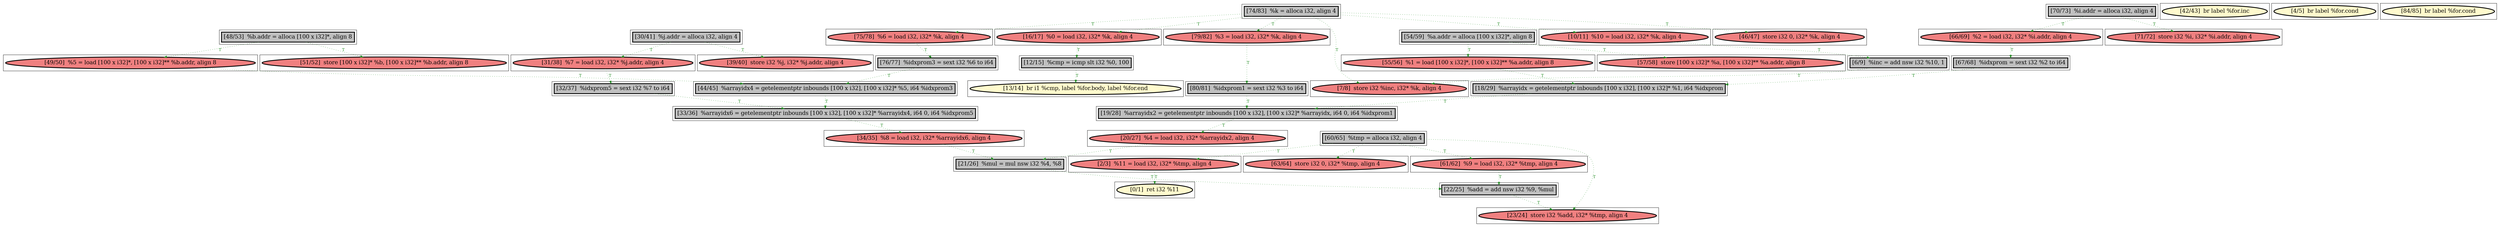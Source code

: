 
digraph G {



node208->node214 [style=dotted,color=forestgreen,label="T",fontcolor=forestgreen ]
node198->node203 [style=dotted,color=forestgreen,label="T",fontcolor=forestgreen ]
node229->node215 [style=dotted,color=forestgreen,label="T",fontcolor=forestgreen ]
node228->node223 [style=dotted,color=forestgreen,label="T",fontcolor=forestgreen ]
node226->node209 [style=dotted,color=forestgreen,label="T",fontcolor=forestgreen ]
node193->node216 [style=dotted,color=forestgreen,label="T",fontcolor=forestgreen ]
node202->node219 [style=dotted,color=forestgreen,label="T",fontcolor=forestgreen ]
node198->node225 [style=dotted,color=forestgreen,label="T",fontcolor=forestgreen ]
node219->node228 [style=dotted,color=forestgreen,label="T",fontcolor=forestgreen ]
node193->node188 [style=dotted,color=forestgreen,label="T",fontcolor=forestgreen ]
node211->node213 [style=dotted,color=forestgreen,label="T",fontcolor=forestgreen ]
node205->node192 [style=dotted,color=forestgreen,label="T",fontcolor=forestgreen ]
node220->node221 [style=dotted,color=forestgreen,label="T",fontcolor=forestgreen ]
node201->node229 [style=dotted,color=forestgreen,label="T",fontcolor=forestgreen ]
node220->node222 [style=dotted,color=forestgreen,label="T",fontcolor=forestgreen ]
node198->node191 [style=dotted,color=forestgreen,label="T",fontcolor=forestgreen ]
node206->node224 [style=dotted,color=forestgreen,label="T",fontcolor=forestgreen ]
node223->node201 [style=dotted,color=forestgreen,label="T",fontcolor=forestgreen ]
node205->node195 [style=dotted,color=forestgreen,label="T",fontcolor=forestgreen ]
node190->node199 [style=dotted,color=forestgreen,label="T",fontcolor=forestgreen ]
node188->node187 [style=dotted,color=forestgreen,label="T",fontcolor=forestgreen ]
node211->node217 [style=dotted,color=forestgreen,label="T",fontcolor=forestgreen ]
node204->node228 [style=dotted,color=forestgreen,label="T",fontcolor=forestgreen ]
node203->node208 [style=dotted,color=forestgreen,label="T",fontcolor=forestgreen ]
node191->node190 [style=dotted,color=forestgreen,label="T",fontcolor=forestgreen ]
node198->node210 [style=dotted,color=forestgreen,label="T",fontcolor=forestgreen ]
node224->node214 [style=dotted,color=forestgreen,label="T",fontcolor=forestgreen ]
node193->node200 [style=dotted,color=forestgreen,label="T",fontcolor=forestgreen ]
node222->node204 [style=dotted,color=forestgreen,label="T",fontcolor=forestgreen ]
node196->node197 [style=dotted,color=forestgreen,label="T",fontcolor=forestgreen ]
node210->node202 [style=dotted,color=forestgreen,label="T",fontcolor=forestgreen ]
node217->node219 [style=dotted,color=forestgreen,label="T",fontcolor=forestgreen ]
node196->node194 [style=dotted,color=forestgreen,label="T",fontcolor=forestgreen ]
node198->node199 [style=dotted,color=forestgreen,label="T",fontcolor=forestgreen ]
node192->node224 [style=dotted,color=forestgreen,label="T",fontcolor=forestgreen ]
node216->node229 [style=dotted,color=forestgreen,label="T",fontcolor=forestgreen ]
node198->node212 [style=dotted,color=forestgreen,label="T",fontcolor=forestgreen ]
node214->node227 [style=dotted,color=forestgreen,label="T",fontcolor=forestgreen ]
node193->node215 [style=dotted,color=forestgreen,label="T",fontcolor=forestgreen ]
node227->node201 [style=dotted,color=forestgreen,label="T",fontcolor=forestgreen ]
node194->node206 [style=dotted,color=forestgreen,label="T",fontcolor=forestgreen ]
node225->node226 [style=dotted,color=forestgreen,label="T",fontcolor=forestgreen ]


subgraph cluster41 {


node228 [penwidth=3.0,fontsize=20,fillcolor=grey,label="[33/36]  %arrayidx6 = getelementptr inbounds [100 x i32], [100 x i32]* %arrayidx4, i64 0, i64 %idxprom5",shape=rectangle,style=filled ]



}

subgraph cluster39 {


node226 [penwidth=3.0,fontsize=20,fillcolor=grey,label="[12/15]  %cmp = icmp slt i32 %0, 100",shape=rectangle,style=filled ]



}

subgraph cluster38 {


node225 [penwidth=3.0,fontsize=20,fillcolor=lightcoral,label="[16/17]  %0 = load i32, i32* %k, align 4",shape=ellipse,style=filled ]



}

subgraph cluster37 {


node224 [penwidth=3.0,fontsize=20,fillcolor=grey,label="[18/29]  %arrayidx = getelementptr inbounds [100 x i32], [100 x i32]* %1, i64 %idxprom",shape=rectangle,style=filled ]



}

subgraph cluster36 {


node223 [penwidth=3.0,fontsize=20,fillcolor=lightcoral,label="[34/35]  %8 = load i32, i32* %arrayidx6, align 4",shape=ellipse,style=filled ]



}

subgraph cluster15 {


node202 [penwidth=3.0,fontsize=20,fillcolor=grey,label="[76/77]  %idxprom3 = sext i32 %6 to i64",shape=rectangle,style=filled ]



}

subgraph cluster40 {


node227 [penwidth=3.0,fontsize=20,fillcolor=lightcoral,label="[20/27]  %4 = load i32, i32* %arrayidx2, align 4",shape=ellipse,style=filled ]



}

subgraph cluster35 {


node222 [penwidth=3.0,fontsize=20,fillcolor=lightcoral,label="[31/38]  %7 = load i32, i32* %j.addr, align 4",shape=ellipse,style=filled ]



}

subgraph cluster42 {


node229 [penwidth=3.0,fontsize=20,fillcolor=grey,label="[22/25]  %add = add nsw i32 %9, %mul",shape=rectangle,style=filled ]



}

subgraph cluster11 {


node198 [penwidth=3.0,fontsize=20,fillcolor=grey,label="[74/83]  %k = alloca i32, align 4",shape=rectangle,style=filled ]



}

subgraph cluster19 {


node206 [penwidth=3.0,fontsize=20,fillcolor=grey,label="[67/68]  %idxprom = sext i32 %2 to i64",shape=rectangle,style=filled ]



}

subgraph cluster9 {


node196 [penwidth=3.0,fontsize=20,fillcolor=grey,label="[70/73]  %i.addr = alloca i32, align 4",shape=rectangle,style=filled ]



}

subgraph cluster8 {


node195 [penwidth=3.0,fontsize=20,fillcolor=lightcoral,label="[57/58]  store [100 x i32]* %a, [100 x i32]** %a.addr, align 8",shape=ellipse,style=filled ]



}

subgraph cluster10 {


node197 [penwidth=3.0,fontsize=20,fillcolor=lightcoral,label="[71/72]  store i32 %i, i32* %i.addr, align 4",shape=ellipse,style=filled ]



}

subgraph cluster23 {


node210 [penwidth=3.0,fontsize=20,fillcolor=lightcoral,label="[75/78]  %6 = load i32, i32* %k, align 4",shape=ellipse,style=filled ]



}

subgraph cluster7 {


node194 [penwidth=3.0,fontsize=20,fillcolor=lightcoral,label="[66/69]  %2 = load i32, i32* %i.addr, align 4",shape=ellipse,style=filled ]



}

subgraph cluster14 {


node201 [penwidth=3.0,fontsize=20,fillcolor=grey,label="[21/26]  %mul = mul nsw i32 %4, %8",shape=rectangle,style=filled ]



}

subgraph cluster6 {


node193 [penwidth=3.0,fontsize=20,fillcolor=grey,label="[60/65]  %tmp = alloca i32, align 4",shape=rectangle,style=filled ]



}

subgraph cluster30 {


node217 [penwidth=3.0,fontsize=20,fillcolor=lightcoral,label="[49/50]  %5 = load [100 x i32]*, [100 x i32]** %b.addr, align 8",shape=ellipse,style=filled ]



}

subgraph cluster31 {


node218 [penwidth=3.0,fontsize=20,fillcolor=lemonchiffon,label="[42/43]  br label %for.inc",shape=ellipse,style=filled ]



}

subgraph cluster0 {


node187 [penwidth=3.0,fontsize=20,fillcolor=lemonchiffon,label="[0/1]  ret i32 %11",shape=ellipse,style=filled ]



}

subgraph cluster13 {


node200 [penwidth=3.0,fontsize=20,fillcolor=lightcoral,label="[63/64]  store i32 0, i32* %tmp, align 4",shape=ellipse,style=filled ]



}

subgraph cluster5 {


node192 [penwidth=3.0,fontsize=20,fillcolor=lightcoral,label="[55/56]  %1 = load [100 x i32]*, [100 x i32]** %a.addr, align 8",shape=ellipse,style=filled ]



}

subgraph cluster1 {


node188 [penwidth=3.0,fontsize=20,fillcolor=lightcoral,label="[2/3]  %11 = load i32, i32* %tmp, align 4",shape=ellipse,style=filled ]



}

subgraph cluster32 {


node219 [penwidth=3.0,fontsize=20,fillcolor=grey,label="[44/45]  %arrayidx4 = getelementptr inbounds [100 x i32], [100 x i32]* %5, i64 %idxprom3",shape=rectangle,style=filled ]



}

subgraph cluster3 {


node190 [penwidth=3.0,fontsize=20,fillcolor=grey,label="[6/9]  %inc = add nsw i32 %10, 1",shape=rectangle,style=filled ]



}

subgraph cluster4 {


node191 [penwidth=3.0,fontsize=20,fillcolor=lightcoral,label="[10/11]  %10 = load i32, i32* %k, align 4",shape=ellipse,style=filled ]



}

subgraph cluster17 {


node204 [penwidth=3.0,fontsize=20,fillcolor=grey,label="[32/37]  %idxprom5 = sext i32 %7 to i64",shape=rectangle,style=filled ]



}

subgraph cluster16 {


node203 [penwidth=3.0,fontsize=20,fillcolor=lightcoral,label="[79/82]  %3 = load i32, i32* %k, align 4",shape=ellipse,style=filled ]



}

subgraph cluster2 {


node189 [penwidth=3.0,fontsize=20,fillcolor=lemonchiffon,label="[4/5]  br label %for.cond",shape=ellipse,style=filled ]



}

subgraph cluster34 {


node221 [penwidth=3.0,fontsize=20,fillcolor=lightcoral,label="[39/40]  store i32 %j, i32* %j.addr, align 4",shape=ellipse,style=filled ]



}

subgraph cluster22 {


node209 [penwidth=3.0,fontsize=20,fillcolor=lemonchiffon,label="[13/14]  br i1 %cmp, label %for.body, label %for.end",shape=ellipse,style=filled ]



}

subgraph cluster25 {


node212 [penwidth=3.0,fontsize=20,fillcolor=lightcoral,label="[46/47]  store i32 0, i32* %k, align 4",shape=ellipse,style=filled ]



}

subgraph cluster18 {


node205 [penwidth=3.0,fontsize=20,fillcolor=grey,label="[54/59]  %a.addr = alloca [100 x i32]*, align 8",shape=rectangle,style=filled ]



}

subgraph cluster29 {


node216 [penwidth=3.0,fontsize=20,fillcolor=lightcoral,label="[61/62]  %9 = load i32, i32* %tmp, align 4",shape=ellipse,style=filled ]



}

subgraph cluster20 {


node207 [penwidth=3.0,fontsize=20,fillcolor=lemonchiffon,label="[84/85]  br label %for.cond",shape=ellipse,style=filled ]



}

subgraph cluster26 {


node213 [penwidth=3.0,fontsize=20,fillcolor=lightcoral,label="[51/52]  store [100 x i32]* %b, [100 x i32]** %b.addr, align 8",shape=ellipse,style=filled ]



}

subgraph cluster24 {


node211 [penwidth=3.0,fontsize=20,fillcolor=grey,label="[48/53]  %b.addr = alloca [100 x i32]*, align 8",shape=rectangle,style=filled ]



}

subgraph cluster28 {


node215 [penwidth=3.0,fontsize=20,fillcolor=lightcoral,label="[23/24]  store i32 %add, i32* %tmp, align 4",shape=ellipse,style=filled ]



}

subgraph cluster27 {


node214 [penwidth=3.0,fontsize=20,fillcolor=grey,label="[19/28]  %arrayidx2 = getelementptr inbounds [100 x i32], [100 x i32]* %arrayidx, i64 0, i64 %idxprom1",shape=rectangle,style=filled ]



}

subgraph cluster21 {


node208 [penwidth=3.0,fontsize=20,fillcolor=grey,label="[80/81]  %idxprom1 = sext i32 %3 to i64",shape=rectangle,style=filled ]



}

subgraph cluster12 {


node199 [penwidth=3.0,fontsize=20,fillcolor=lightcoral,label="[7/8]  store i32 %inc, i32* %k, align 4",shape=ellipse,style=filled ]



}

subgraph cluster33 {


node220 [penwidth=3.0,fontsize=20,fillcolor=grey,label="[30/41]  %j.addr = alloca i32, align 4",shape=rectangle,style=filled ]



}

}
